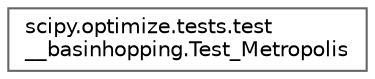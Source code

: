 digraph "Graphical Class Hierarchy"
{
 // LATEX_PDF_SIZE
  bgcolor="transparent";
  edge [fontname=Helvetica,fontsize=10,labelfontname=Helvetica,labelfontsize=10];
  node [fontname=Helvetica,fontsize=10,shape=box,height=0.2,width=0.4];
  rankdir="LR";
  Node0 [id="Node000000",label="scipy.optimize.tests.test\l__basinhopping.Test_Metropolis",height=0.2,width=0.4,color="grey40", fillcolor="white", style="filled",URL="$df/d4f/classscipy_1_1optimize_1_1tests_1_1test____basinhopping_1_1Test__Metropolis.html",tooltip=" "];
}
